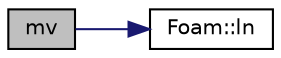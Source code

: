 digraph "mv"
{
  bgcolor="transparent";
  edge [fontname="Helvetica",fontsize="10",labelfontname="Helvetica",labelfontsize="10"];
  node [fontname="Helvetica",fontsize="10",shape=record];
  rankdir="LR";
  Node1 [label="mv",height=0.2,width=0.4,color="black", fillcolor="grey75", style="filled" fontcolor="black"];
  Node1 -> Node2 [color="midnightblue",fontsize="10",style="solid",fontname="Helvetica"];
  Node2 [label="Foam::ln",height=0.2,width=0.4,color="black",URL="$namespaceFoam.html#aea60636e831c1465e94c96bf1afdce2f",tooltip="Create a softlink. dst should not exist. Returns true if successful. "];
}
